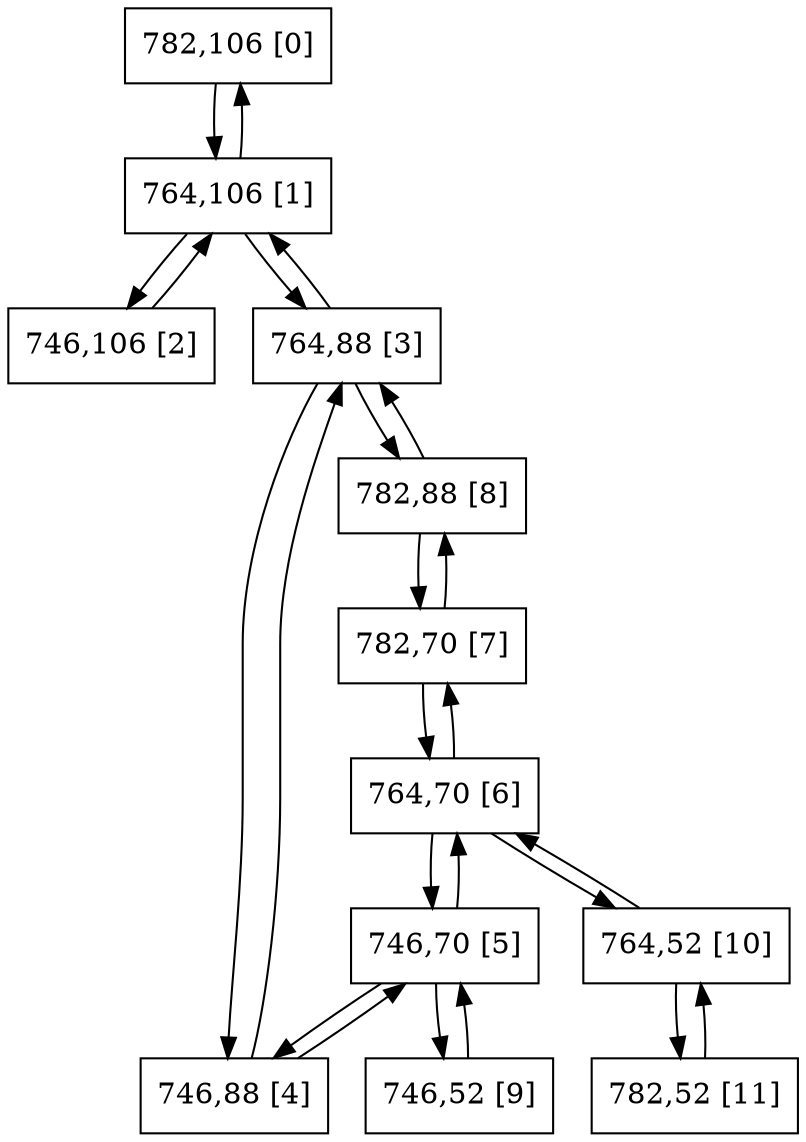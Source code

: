 digraph G {
graph [bgcolor=white size="20,20"]
node [shape=circle color=black]
0[shape = polygon, sides = 4, label="782,106 [0]", pos = "4.5,0!" ];
1[shape = polygon, sides = 4, label="764,106 [1]", pos = "2.25,0!" ];
2[shape = polygon, sides = 4, label="746,106 [2]", pos = "0,0!" ];
3[shape = polygon, sides = 4, label="764,88 [3]", pos = "2.25,2.25!" ];
4[shape = polygon, sides = 4, label="746,88 [4]", pos = "0,2.25!" ];
5[shape = polygon, sides = 4, label="746,70 [5]", pos = "0,4.5!" ];
6[shape = polygon, sides = 4, label="764,70 [6]", pos = "2.25,4.5!" ];
7[shape = polygon, sides = 4, label="782,70 [7]", pos = "4.5,4.5!" ];
8[shape = polygon, sides = 4, label="782,88 [8]", pos = "4.5,2.25!" ];
9[shape = polygon, sides = 4, label="746,52 [9]", pos = "0,6.75!" ];
10[shape = polygon, sides = 4, label="764,52 [10]", pos = "2.25,6.75!" ];
11[shape = polygon, sides = 4, label="782,52 [11]", pos = "4.5,6.75!" ];
0->1 ;
1->0 ;
1->2 ;
1->3 ;
2->1 ;
3->1 ;
3->4 ;
3->8 ;
4->3 ;
4->5 ;
5->4 ;
5->6 ;
5->9 ;
6->5 ;
6->7 ;
6->10 ;
7->6 ;
7->8 ;
8->7 ;
8->3 ;
9->5 ;
10->6 ;
10->11 ;
11->10 ;
}
